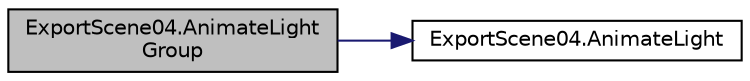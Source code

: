digraph "ExportScene04.AnimateLightGroup"
{
  edge [fontname="Helvetica",fontsize="10",labelfontname="Helvetica",labelfontsize="10"];
  node [fontname="Helvetica",fontsize="10",shape=record];
  rankdir="LR";
  Node10 [label="ExportScene04.AnimateLight\lGroup",height=0.2,width=0.4,color="black", fillcolor="grey75", style="filled", fontcolor="black"];
  Node10 -> Node11 [color="midnightblue",fontsize="10",style="solid",fontname="Helvetica"];
  Node11 [label="ExportScene04.AnimateLight",height=0.2,width=0.4,color="black", fillcolor="white", style="filled",URL="$namespace_export_scene04.html#a1abb47a8f7578c8bfee5c85daeda8a1e"];
}
